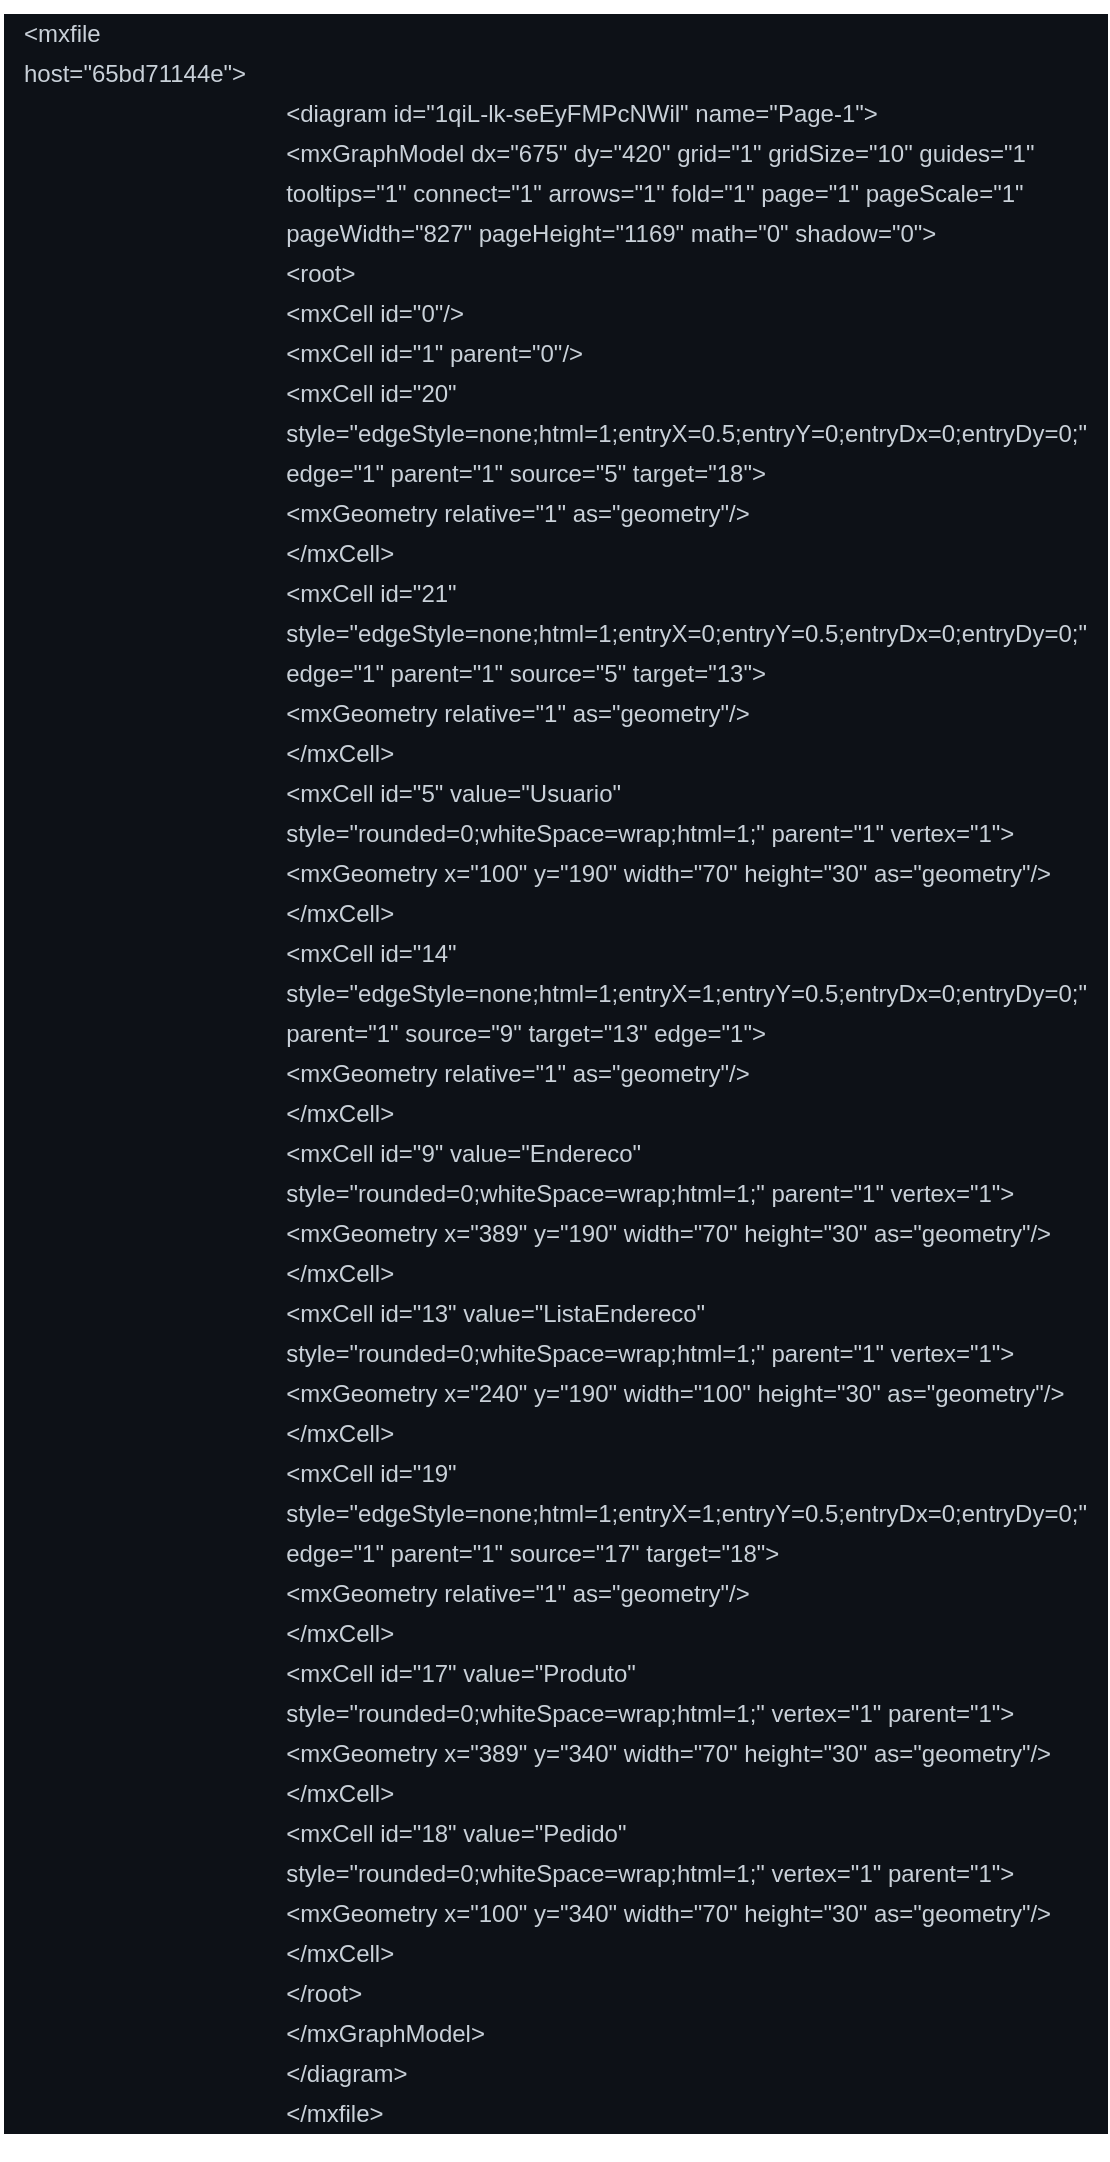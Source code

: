 <mxfile>
    <diagram id="JkzNbfAQpRrgms4FYXLM" name="Page-1">
        <mxGraphModel dx="453" dy="478" grid="1" gridSize="10" guides="1" tooltips="1" connect="1" arrows="1" fold="1" page="1" pageScale="1" pageWidth="827" pageHeight="1169" math="0" shadow="0">
            <root>
                <mxCell id="0"/>
                <mxCell id="1" parent="0"/>
                <mxCell id="3" value="&lt;table class=&quot;highlight tab-size js-file-line-container js-code-nav-container js-tagsearch-file&quot; style=&quot;box-sizing: border-box; border-spacing: 0px; border-collapse: collapse; color: rgb(201, 209, 217); font-size: 14px; font-style: normal; font-weight: 400; letter-spacing: normal; text-transform: none; word-spacing: 0px; background-color: rgb(13, 17, 23);&quot;&gt;&lt;tbody style=&quot;box-sizing: border-box&quot;&gt;&lt;tr style=&quot;box-sizing: border-box&quot;&gt;&lt;td id=&quot;LC1&quot; class=&quot;blob-code blob-code-inner js-file-line&quot; style=&quot;box-sizing: border-box; padding: 0px 10px; position: relative; line-height: 20px; vertical-align: top; display: table-cell; overflow: visible; font-size: 12px;&quot;&gt;&amp;lt;mxfile host=&quot;65bd71144e&quot;&amp;gt;&lt;/td&gt;&lt;/tr&gt;&lt;tr style=&quot;box-sizing: border-box ; background-color: transparent&quot;&gt;&lt;td id=&quot;L2&quot; class=&quot;blob-num js-line-number js-code-nav-line-number js-blob-rnum&quot; style=&quot;box-sizing: border-box; padding: 0px 10px; position: relative; width: 50px; min-width: 50px; font-size: 12px; line-height: 20px; text-align: right; vertical-align: top; cursor: pointer;&quot;&gt;&lt;/td&gt;&lt;td id=&quot;LC2&quot; class=&quot;blob-code blob-code-inner js-file-line&quot; style=&quot;box-sizing: border-box; padding: 0px 10px; position: relative; line-height: 20px; vertical-align: top; display: table-cell; overflow: visible; font-size: 12px;&quot;&gt;    &amp;lt;diagram id=&quot;1qiL-lk-seEyFMPcNWil&quot; name=&quot;Page-1&quot;&amp;gt;&lt;/td&gt;&lt;/tr&gt;&lt;tr style=&quot;box-sizing: border-box&quot;&gt;&lt;td id=&quot;L3&quot; class=&quot;blob-num js-line-number js-code-nav-line-number js-blob-rnum&quot; style=&quot;box-sizing: border-box; padding: 0px 10px; position: relative; width: 50px; min-width: 50px; font-size: 12px; line-height: 20px; text-align: right; vertical-align: top; cursor: pointer;&quot;&gt;&lt;/td&gt;&lt;td id=&quot;LC3&quot; class=&quot;blob-code blob-code-inner js-file-line&quot; style=&quot;box-sizing: border-box; padding: 0px 10px; position: relative; line-height: 20px; vertical-align: top; display: table-cell; overflow: visible; font-size: 12px;&quot;&gt;        &amp;lt;mxGraphModel dx=&quot;675&quot; dy=&quot;420&quot; grid=&quot;1&quot; gridSize=&quot;10&quot; guides=&quot;1&quot; tooltips=&quot;1&quot; connect=&quot;1&quot; arrows=&quot;1&quot; fold=&quot;1&quot; page=&quot;1&quot; pageScale=&quot;1&quot; pageWidth=&quot;827&quot; pageHeight=&quot;1169&quot; math=&quot;0&quot; shadow=&quot;0&quot;&amp;gt;&lt;/td&gt;&lt;/tr&gt;&lt;tr style=&quot;box-sizing: border-box ; background-color: transparent&quot;&gt;&lt;td id=&quot;L4&quot; class=&quot;blob-num js-line-number js-code-nav-line-number js-blob-rnum&quot; style=&quot;box-sizing: border-box; padding: 0px 10px; position: relative; width: 50px; min-width: 50px; font-size: 12px; line-height: 20px; text-align: right; vertical-align: top; cursor: pointer;&quot;&gt;&lt;/td&gt;&lt;td id=&quot;LC4&quot; class=&quot;blob-code blob-code-inner js-file-line&quot; style=&quot;box-sizing: border-box; padding: 0px 10px; position: relative; line-height: 20px; vertical-align: top; display: table-cell; overflow: visible; font-size: 12px;&quot;&gt;            &amp;lt;root&amp;gt;&lt;/td&gt;&lt;/tr&gt;&lt;tr style=&quot;box-sizing: border-box&quot;&gt;&lt;td id=&quot;L5&quot; class=&quot;blob-num js-line-number js-code-nav-line-number js-blob-rnum&quot; style=&quot;box-sizing: border-box; padding: 0px 10px; position: relative; width: 50px; min-width: 50px; font-size: 12px; line-height: 20px; text-align: right; vertical-align: top; cursor: pointer;&quot;&gt;&lt;/td&gt;&lt;td id=&quot;LC5&quot; class=&quot;blob-code blob-code-inner js-file-line&quot; style=&quot;box-sizing: border-box; padding: 0px 10px; position: relative; line-height: 20px; vertical-align: top; display: table-cell; overflow: visible; font-size: 12px;&quot;&gt;                &amp;lt;mxCell id=&quot;0&quot;/&amp;gt;&lt;/td&gt;&lt;/tr&gt;&lt;tr style=&quot;box-sizing: border-box ; background-color: transparent&quot;&gt;&lt;td id=&quot;L6&quot; class=&quot;blob-num js-line-number js-code-nav-line-number js-blob-rnum&quot; style=&quot;box-sizing: border-box; padding: 0px 10px; position: relative; width: 50px; min-width: 50px; font-size: 12px; line-height: 20px; text-align: right; vertical-align: top; cursor: pointer;&quot;&gt;&lt;/td&gt;&lt;td id=&quot;LC6&quot; class=&quot;blob-code blob-code-inner js-file-line&quot; style=&quot;box-sizing: border-box; padding: 0px 10px; position: relative; line-height: 20px; vertical-align: top; display: table-cell; overflow: visible; font-size: 12px;&quot;&gt;                &amp;lt;mxCell id=&quot;1&quot; parent=&quot;0&quot;/&amp;gt;&lt;/td&gt;&lt;/tr&gt;&lt;tr style=&quot;box-sizing: border-box&quot;&gt;&lt;td id=&quot;L7&quot; class=&quot;blob-num js-line-number js-code-nav-line-number js-blob-rnum&quot; style=&quot;box-sizing: border-box; padding: 0px 10px; position: relative; width: 50px; min-width: 50px; font-size: 12px; line-height: 20px; text-align: right; vertical-align: top; cursor: pointer;&quot;&gt;&lt;/td&gt;&lt;td id=&quot;LC7&quot; class=&quot;blob-code blob-code-inner js-file-line&quot; style=&quot;box-sizing: border-box; padding: 0px 10px; position: relative; line-height: 20px; vertical-align: top; display: table-cell; overflow: visible; font-size: 12px;&quot;&gt;                &amp;lt;mxCell id=&quot;20&quot; style=&quot;edgeStyle=none;html=1;entryX=0.5;entryY=0;entryDx=0;entryDy=0;&quot; edge=&quot;1&quot; parent=&quot;1&quot; source=&quot;5&quot; target=&quot;18&quot;&amp;gt;&lt;/td&gt;&lt;/tr&gt;&lt;tr style=&quot;box-sizing: border-box ; background-color: transparent&quot;&gt;&lt;td id=&quot;L8&quot; class=&quot;blob-num js-line-number js-code-nav-line-number js-blob-rnum&quot; style=&quot;box-sizing: border-box; padding: 0px 10px; position: relative; width: 50px; min-width: 50px; font-size: 12px; line-height: 20px; text-align: right; vertical-align: top; cursor: pointer;&quot;&gt;&lt;/td&gt;&lt;td id=&quot;LC8&quot; class=&quot;blob-code blob-code-inner js-file-line&quot; style=&quot;box-sizing: border-box; padding: 0px 10px; position: relative; line-height: 20px; vertical-align: top; display: table-cell; overflow: visible; font-size: 12px;&quot;&gt;                    &amp;lt;mxGeometry relative=&quot;1&quot; as=&quot;geometry&quot;/&amp;gt;&lt;/td&gt;&lt;/tr&gt;&lt;tr style=&quot;box-sizing: border-box&quot;&gt;&lt;td id=&quot;L9&quot; class=&quot;blob-num js-line-number js-code-nav-line-number js-blob-rnum&quot; style=&quot;box-sizing: border-box; padding: 0px 10px; position: relative; width: 50px; min-width: 50px; font-size: 12px; line-height: 20px; text-align: right; vertical-align: top; cursor: pointer;&quot;&gt;&lt;/td&gt;&lt;td id=&quot;LC9&quot; class=&quot;blob-code blob-code-inner js-file-line&quot; style=&quot;box-sizing: border-box; padding: 0px 10px; position: relative; line-height: 20px; vertical-align: top; display: table-cell; overflow: visible; font-size: 12px;&quot;&gt;                &amp;lt;/mxCell&amp;gt;&lt;/td&gt;&lt;/tr&gt;&lt;tr style=&quot;box-sizing: border-box ; background-color: transparent&quot;&gt;&lt;td id=&quot;L10&quot; class=&quot;blob-num js-line-number js-code-nav-line-number js-blob-rnum&quot; style=&quot;box-sizing: border-box; padding: 0px 10px; position: relative; width: 50px; min-width: 50px; font-size: 12px; line-height: 20px; text-align: right; vertical-align: top; cursor: pointer;&quot;&gt;&lt;/td&gt;&lt;td id=&quot;LC10&quot; class=&quot;blob-code blob-code-inner js-file-line&quot; style=&quot;box-sizing: border-box; padding: 0px 10px; position: relative; line-height: 20px; vertical-align: top; display: table-cell; overflow: visible; font-size: 12px;&quot;&gt;                &amp;lt;mxCell id=&quot;21&quot; style=&quot;edgeStyle=none;html=1;entryX=0;entryY=0.5;entryDx=0;entryDy=0;&quot; edge=&quot;1&quot; parent=&quot;1&quot; source=&quot;5&quot; target=&quot;13&quot;&amp;gt;&lt;/td&gt;&lt;/tr&gt;&lt;tr style=&quot;box-sizing: border-box&quot;&gt;&lt;td id=&quot;L11&quot; class=&quot;blob-num js-line-number js-code-nav-line-number js-blob-rnum&quot; style=&quot;box-sizing: border-box; padding: 0px 10px; position: relative; width: 50px; min-width: 50px; font-size: 12px; line-height: 20px; text-align: right; vertical-align: top; cursor: pointer;&quot;&gt;&lt;/td&gt;&lt;td id=&quot;LC11&quot; class=&quot;blob-code blob-code-inner js-file-line&quot; style=&quot;box-sizing: border-box; padding: 0px 10px; position: relative; line-height: 20px; vertical-align: top; display: table-cell; overflow: visible; font-size: 12px;&quot;&gt;                    &amp;lt;mxGeometry relative=&quot;1&quot; as=&quot;geometry&quot;/&amp;gt;&lt;/td&gt;&lt;/tr&gt;&lt;tr style=&quot;box-sizing: border-box ; background-color: transparent&quot;&gt;&lt;td id=&quot;L12&quot; class=&quot;blob-num js-line-number js-code-nav-line-number js-blob-rnum&quot; style=&quot;box-sizing: border-box; padding: 0px 10px; position: relative; width: 50px; min-width: 50px; font-size: 12px; line-height: 20px; text-align: right; vertical-align: top; cursor: pointer;&quot;&gt;&lt;/td&gt;&lt;td id=&quot;LC12&quot; class=&quot;blob-code blob-code-inner js-file-line&quot; style=&quot;box-sizing: border-box; padding: 0px 10px; position: relative; line-height: 20px; vertical-align: top; display: table-cell; overflow: visible; font-size: 12px;&quot;&gt;                &amp;lt;/mxCell&amp;gt;&lt;/td&gt;&lt;/tr&gt;&lt;tr style=&quot;box-sizing: border-box&quot;&gt;&lt;td id=&quot;L13&quot; class=&quot;blob-num js-line-number js-code-nav-line-number js-blob-rnum&quot; style=&quot;box-sizing: border-box; padding: 0px 10px; position: relative; width: 50px; min-width: 50px; font-size: 12px; line-height: 20px; text-align: right; vertical-align: top; cursor: pointer;&quot;&gt;&lt;/td&gt;&lt;td id=&quot;LC13&quot; class=&quot;blob-code blob-code-inner js-file-line&quot; style=&quot;box-sizing: border-box; padding: 0px 10px; position: relative; line-height: 20px; vertical-align: top; display: table-cell; overflow: visible; font-size: 12px;&quot;&gt;                &amp;lt;mxCell id=&quot;5&quot; value=&quot;Usuario&quot; style=&quot;rounded=0;whiteSpace=wrap;html=1;&quot; parent=&quot;1&quot; vertex=&quot;1&quot;&amp;gt;&lt;/td&gt;&lt;/tr&gt;&lt;tr style=&quot;box-sizing: border-box ; background-color: transparent&quot;&gt;&lt;td id=&quot;L14&quot; class=&quot;blob-num js-line-number js-code-nav-line-number js-blob-rnum&quot; style=&quot;box-sizing: border-box; padding: 0px 10px; position: relative; width: 50px; min-width: 50px; font-size: 12px; line-height: 20px; text-align: right; vertical-align: top; cursor: pointer;&quot;&gt;&lt;/td&gt;&lt;td id=&quot;LC14&quot; class=&quot;blob-code blob-code-inner js-file-line&quot; style=&quot;box-sizing: border-box; padding: 0px 10px; position: relative; line-height: 20px; vertical-align: top; display: table-cell; overflow: visible; font-size: 12px;&quot;&gt;                    &amp;lt;mxGeometry x=&quot;100&quot; y=&quot;190&quot; width=&quot;70&quot; height=&quot;30&quot; as=&quot;geometry&quot;/&amp;gt;&lt;/td&gt;&lt;/tr&gt;&lt;tr style=&quot;box-sizing: border-box&quot;&gt;&lt;td id=&quot;L15&quot; class=&quot;blob-num js-line-number js-code-nav-line-number js-blob-rnum&quot; style=&quot;box-sizing: border-box; padding: 0px 10px; position: relative; width: 50px; min-width: 50px; font-size: 12px; line-height: 20px; text-align: right; vertical-align: top; cursor: pointer;&quot;&gt;&lt;/td&gt;&lt;td id=&quot;LC15&quot; class=&quot;blob-code blob-code-inner js-file-line&quot; style=&quot;box-sizing: border-box; padding: 0px 10px; position: relative; line-height: 20px; vertical-align: top; display: table-cell; overflow: visible; font-size: 12px;&quot;&gt;                &amp;lt;/mxCell&amp;gt;&lt;/td&gt;&lt;/tr&gt;&lt;tr style=&quot;box-sizing: border-box ; background-color: transparent&quot;&gt;&lt;td id=&quot;L16&quot; class=&quot;blob-num js-line-number js-code-nav-line-number js-blob-rnum&quot; style=&quot;box-sizing: border-box; padding: 0px 10px; position: relative; width: 50px; min-width: 50px; font-size: 12px; line-height: 20px; text-align: right; vertical-align: top; cursor: pointer;&quot;&gt;&lt;/td&gt;&lt;td id=&quot;LC16&quot; class=&quot;blob-code blob-code-inner js-file-line&quot; style=&quot;box-sizing: border-box; padding: 0px 10px; position: relative; line-height: 20px; vertical-align: top; display: table-cell; overflow: visible; font-size: 12px;&quot;&gt;                &amp;lt;mxCell id=&quot;14&quot; style=&quot;edgeStyle=none;html=1;entryX=1;entryY=0.5;entryDx=0;entryDy=0;&quot; parent=&quot;1&quot; source=&quot;9&quot; target=&quot;13&quot; edge=&quot;1&quot;&amp;gt;&lt;/td&gt;&lt;/tr&gt;&lt;tr style=&quot;box-sizing: border-box&quot;&gt;&lt;td id=&quot;L17&quot; class=&quot;blob-num js-line-number js-code-nav-line-number js-blob-rnum&quot; style=&quot;box-sizing: border-box; padding: 0px 10px; position: relative; width: 50px; min-width: 50px; font-size: 12px; line-height: 20px; text-align: right; vertical-align: top; cursor: pointer;&quot;&gt;&lt;/td&gt;&lt;td id=&quot;LC17&quot; class=&quot;blob-code blob-code-inner js-file-line&quot; style=&quot;box-sizing: border-box; padding: 0px 10px; position: relative; line-height: 20px; vertical-align: top; display: table-cell; overflow: visible; font-size: 12px;&quot;&gt;                    &amp;lt;mxGeometry relative=&quot;1&quot; as=&quot;geometry&quot;/&amp;gt;&lt;/td&gt;&lt;/tr&gt;&lt;tr style=&quot;box-sizing: border-box ; background-color: transparent&quot;&gt;&lt;td id=&quot;L18&quot; class=&quot;blob-num js-line-number js-code-nav-line-number js-blob-rnum&quot; style=&quot;box-sizing: border-box; padding: 0px 10px; position: relative; width: 50px; min-width: 50px; font-size: 12px; line-height: 20px; text-align: right; vertical-align: top; cursor: pointer;&quot;&gt;&lt;/td&gt;&lt;td id=&quot;LC18&quot; class=&quot;blob-code blob-code-inner js-file-line&quot; style=&quot;box-sizing: border-box; padding: 0px 10px; position: relative; line-height: 20px; vertical-align: top; display: table-cell; overflow: visible; font-size: 12px;&quot;&gt;                &amp;lt;/mxCell&amp;gt;&lt;/td&gt;&lt;/tr&gt;&lt;tr style=&quot;box-sizing: border-box&quot;&gt;&lt;td id=&quot;L19&quot; class=&quot;blob-num js-line-number js-code-nav-line-number js-blob-rnum&quot; style=&quot;box-sizing: border-box; padding: 0px 10px; position: relative; width: 50px; min-width: 50px; font-size: 12px; line-height: 20px; text-align: right; vertical-align: top; cursor: pointer;&quot;&gt;&lt;/td&gt;&lt;td id=&quot;LC19&quot; class=&quot;blob-code blob-code-inner js-file-line&quot; style=&quot;box-sizing: border-box; padding: 0px 10px; position: relative; line-height: 20px; vertical-align: top; display: table-cell; overflow: visible; font-size: 12px;&quot;&gt;                &amp;lt;mxCell id=&quot;9&quot; value=&quot;Endereco&quot; style=&quot;rounded=0;whiteSpace=wrap;html=1;&quot; parent=&quot;1&quot; vertex=&quot;1&quot;&amp;gt;&lt;/td&gt;&lt;/tr&gt;&lt;tr style=&quot;box-sizing: border-box ; background-color: transparent&quot;&gt;&lt;td id=&quot;L20&quot; class=&quot;blob-num js-line-number js-code-nav-line-number js-blob-rnum&quot; style=&quot;box-sizing: border-box; padding: 0px 10px; position: relative; width: 50px; min-width: 50px; font-size: 12px; line-height: 20px; text-align: right; vertical-align: top; cursor: pointer;&quot;&gt;&lt;/td&gt;&lt;td id=&quot;LC20&quot; class=&quot;blob-code blob-code-inner js-file-line&quot; style=&quot;box-sizing: border-box; padding: 0px 10px; position: relative; line-height: 20px; vertical-align: top; display: table-cell; overflow: visible; font-size: 12px;&quot;&gt;                    &amp;lt;mxGeometry x=&quot;389&quot; y=&quot;190&quot; width=&quot;70&quot; height=&quot;30&quot; as=&quot;geometry&quot;/&amp;gt;&lt;/td&gt;&lt;/tr&gt;&lt;tr style=&quot;box-sizing: border-box&quot;&gt;&lt;td id=&quot;L21&quot; class=&quot;blob-num js-line-number js-code-nav-line-number js-blob-rnum&quot; style=&quot;box-sizing: border-box; padding: 0px 10px; position: relative; width: 50px; min-width: 50px; font-size: 12px; line-height: 20px; text-align: right; vertical-align: top; cursor: pointer;&quot;&gt;&lt;/td&gt;&lt;td id=&quot;LC21&quot; class=&quot;blob-code blob-code-inner js-file-line&quot; style=&quot;box-sizing: border-box; padding: 0px 10px; position: relative; line-height: 20px; vertical-align: top; display: table-cell; overflow: visible; font-size: 12px;&quot;&gt;                &amp;lt;/mxCell&amp;gt;&lt;/td&gt;&lt;/tr&gt;&lt;tr style=&quot;box-sizing: border-box ; background-color: transparent&quot;&gt;&lt;td id=&quot;L22&quot; class=&quot;blob-num js-line-number js-code-nav-line-number js-blob-rnum&quot; style=&quot;box-sizing: border-box; padding: 0px 10px; position: relative; width: 50px; min-width: 50px; font-size: 12px; line-height: 20px; text-align: right; vertical-align: top; cursor: pointer;&quot;&gt;&lt;/td&gt;&lt;td id=&quot;LC22&quot; class=&quot;blob-code blob-code-inner js-file-line&quot; style=&quot;box-sizing: border-box; padding: 0px 10px; position: relative; line-height: 20px; vertical-align: top; display: table-cell; overflow: visible; font-size: 12px;&quot;&gt;                &amp;lt;mxCell id=&quot;13&quot; value=&quot;ListaEndereco&quot; style=&quot;rounded=0;whiteSpace=wrap;html=1;&quot; parent=&quot;1&quot; vertex=&quot;1&quot;&amp;gt;&lt;/td&gt;&lt;/tr&gt;&lt;tr style=&quot;box-sizing: border-box&quot;&gt;&lt;td id=&quot;L23&quot; class=&quot;blob-num js-line-number js-code-nav-line-number js-blob-rnum&quot; style=&quot;box-sizing: border-box; padding: 0px 10px; position: relative; width: 50px; min-width: 50px; font-size: 12px; line-height: 20px; text-align: right; vertical-align: top; cursor: pointer;&quot;&gt;&lt;/td&gt;&lt;td id=&quot;LC23&quot; class=&quot;blob-code blob-code-inner js-file-line&quot; style=&quot;box-sizing: border-box; padding: 0px 10px; position: relative; line-height: 20px; vertical-align: top; display: table-cell; overflow: visible; font-size: 12px;&quot;&gt;                    &amp;lt;mxGeometry x=&quot;240&quot; y=&quot;190&quot; width=&quot;100&quot; height=&quot;30&quot; as=&quot;geometry&quot;/&amp;gt;&lt;/td&gt;&lt;/tr&gt;&lt;tr style=&quot;box-sizing: border-box ; background-color: transparent&quot;&gt;&lt;td id=&quot;L24&quot; class=&quot;blob-num js-line-number js-code-nav-line-number js-blob-rnum&quot; style=&quot;box-sizing: border-box; padding: 0px 10px; position: relative; width: 50px; min-width: 50px; font-size: 12px; line-height: 20px; text-align: right; vertical-align: top; cursor: pointer;&quot;&gt;&lt;/td&gt;&lt;td id=&quot;LC24&quot; class=&quot;blob-code blob-code-inner js-file-line&quot; style=&quot;box-sizing: border-box; padding: 0px 10px; position: relative; line-height: 20px; vertical-align: top; display: table-cell; overflow: visible; font-size: 12px;&quot;&gt;                &amp;lt;/mxCell&amp;gt;&lt;/td&gt;&lt;/tr&gt;&lt;tr style=&quot;box-sizing: border-box&quot;&gt;&lt;td id=&quot;L25&quot; class=&quot;blob-num js-line-number js-code-nav-line-number js-blob-rnum&quot; style=&quot;box-sizing: border-box; padding: 0px 10px; position: relative; width: 50px; min-width: 50px; font-size: 12px; line-height: 20px; text-align: right; vertical-align: top; cursor: pointer;&quot;&gt;&lt;/td&gt;&lt;td id=&quot;LC25&quot; class=&quot;blob-code blob-code-inner js-file-line&quot; style=&quot;box-sizing: border-box; padding: 0px 10px; position: relative; line-height: 20px; vertical-align: top; display: table-cell; overflow: visible; font-size: 12px;&quot;&gt;                &amp;lt;mxCell id=&quot;19&quot; style=&quot;edgeStyle=none;html=1;entryX=1;entryY=0.5;entryDx=0;entryDy=0;&quot; edge=&quot;1&quot; parent=&quot;1&quot; source=&quot;17&quot; target=&quot;18&quot;&amp;gt;&lt;/td&gt;&lt;/tr&gt;&lt;tr style=&quot;box-sizing: border-box ; background-color: transparent&quot;&gt;&lt;td id=&quot;L26&quot; class=&quot;blob-num js-line-number js-code-nav-line-number js-blob-rnum&quot; style=&quot;box-sizing: border-box; padding: 0px 10px; position: relative; width: 50px; min-width: 50px; font-size: 12px; line-height: 20px; text-align: right; vertical-align: top; cursor: pointer;&quot;&gt;&lt;/td&gt;&lt;td id=&quot;LC26&quot; class=&quot;blob-code blob-code-inner js-file-line&quot; style=&quot;box-sizing: border-box; padding: 0px 10px; position: relative; line-height: 20px; vertical-align: top; display: table-cell; overflow: visible; font-size: 12px;&quot;&gt;                    &amp;lt;mxGeometry relative=&quot;1&quot; as=&quot;geometry&quot;/&amp;gt;&lt;/td&gt;&lt;/tr&gt;&lt;tr style=&quot;box-sizing: border-box&quot;&gt;&lt;td id=&quot;L27&quot; class=&quot;blob-num js-line-number js-code-nav-line-number js-blob-rnum&quot; style=&quot;box-sizing: border-box; padding: 0px 10px; position: relative; width: 50px; min-width: 50px; font-size: 12px; line-height: 20px; text-align: right; vertical-align: top; cursor: pointer;&quot;&gt;&lt;/td&gt;&lt;td id=&quot;LC27&quot; class=&quot;blob-code blob-code-inner js-file-line&quot; style=&quot;box-sizing: border-box; padding: 0px 10px; position: relative; line-height: 20px; vertical-align: top; display: table-cell; overflow: visible; font-size: 12px;&quot;&gt;                &amp;lt;/mxCell&amp;gt;&lt;/td&gt;&lt;/tr&gt;&lt;tr style=&quot;box-sizing: border-box ; background-color: transparent&quot;&gt;&lt;td id=&quot;L28&quot; class=&quot;blob-num js-line-number js-code-nav-line-number js-blob-rnum&quot; style=&quot;box-sizing: border-box; padding: 0px 10px; position: relative; width: 50px; min-width: 50px; font-size: 12px; line-height: 20px; text-align: right; vertical-align: top; cursor: pointer;&quot;&gt;&lt;/td&gt;&lt;td id=&quot;LC28&quot; class=&quot;blob-code blob-code-inner js-file-line&quot; style=&quot;box-sizing: border-box; padding: 0px 10px; position: relative; line-height: 20px; vertical-align: top; display: table-cell; overflow: visible; font-size: 12px;&quot;&gt;                &amp;lt;mxCell id=&quot;17&quot; value=&quot;Produto&quot; style=&quot;rounded=0;whiteSpace=wrap;html=1;&quot; vertex=&quot;1&quot; parent=&quot;1&quot;&amp;gt;&lt;/td&gt;&lt;/tr&gt;&lt;tr style=&quot;box-sizing: border-box&quot;&gt;&lt;td id=&quot;L29&quot; class=&quot;blob-num js-line-number js-code-nav-line-number js-blob-rnum&quot; style=&quot;box-sizing: border-box; padding: 0px 10px; position: relative; width: 50px; min-width: 50px; font-size: 12px; line-height: 20px; text-align: right; vertical-align: top; cursor: pointer;&quot;&gt;&lt;/td&gt;&lt;td id=&quot;LC29&quot; class=&quot;blob-code blob-code-inner js-file-line&quot; style=&quot;box-sizing: border-box; padding: 0px 10px; position: relative; line-height: 20px; vertical-align: top; display: table-cell; overflow: visible; font-size: 12px;&quot;&gt;                    &amp;lt;mxGeometry x=&quot;389&quot; y=&quot;340&quot; width=&quot;70&quot; height=&quot;30&quot; as=&quot;geometry&quot;/&amp;gt;&lt;/td&gt;&lt;/tr&gt;&lt;tr style=&quot;box-sizing: border-box ; background-color: transparent&quot;&gt;&lt;td id=&quot;L30&quot; class=&quot;blob-num js-line-number js-code-nav-line-number js-blob-rnum&quot; style=&quot;box-sizing: border-box; padding: 0px 10px; position: relative; width: 50px; min-width: 50px; font-size: 12px; line-height: 20px; text-align: right; vertical-align: top; cursor: pointer;&quot;&gt;&lt;/td&gt;&lt;td id=&quot;LC30&quot; class=&quot;blob-code blob-code-inner js-file-line&quot; style=&quot;box-sizing: border-box; padding: 0px 10px; position: relative; line-height: 20px; vertical-align: top; display: table-cell; overflow: visible; font-size: 12px;&quot;&gt;                &amp;lt;/mxCell&amp;gt;&lt;/td&gt;&lt;/tr&gt;&lt;tr style=&quot;box-sizing: border-box&quot;&gt;&lt;td id=&quot;L31&quot; class=&quot;blob-num js-line-number js-code-nav-line-number js-blob-rnum&quot; style=&quot;box-sizing: border-box; padding: 0px 10px; position: relative; width: 50px; min-width: 50px; font-size: 12px; line-height: 20px; text-align: right; vertical-align: top; cursor: pointer;&quot;&gt;&lt;/td&gt;&lt;td id=&quot;LC31&quot; class=&quot;blob-code blob-code-inner js-file-line&quot; style=&quot;box-sizing: border-box; padding: 0px 10px; position: relative; line-height: 20px; vertical-align: top; display: table-cell; overflow: visible; font-size: 12px;&quot;&gt;                &amp;lt;mxCell id=&quot;18&quot; value=&quot;Pedido&quot; style=&quot;rounded=0;whiteSpace=wrap;html=1;&quot; vertex=&quot;1&quot; parent=&quot;1&quot;&amp;gt;&lt;/td&gt;&lt;/tr&gt;&lt;tr style=&quot;box-sizing: border-box ; background-color: transparent&quot;&gt;&lt;td id=&quot;L32&quot; class=&quot;blob-num js-line-number js-code-nav-line-number js-blob-rnum&quot; style=&quot;box-sizing: border-box; padding: 0px 10px; position: relative; width: 50px; min-width: 50px; font-size: 12px; line-height: 20px; text-align: right; vertical-align: top; cursor: pointer;&quot;&gt;&lt;/td&gt;&lt;td id=&quot;LC32&quot; class=&quot;blob-code blob-code-inner js-file-line&quot; style=&quot;box-sizing: border-box; padding: 0px 10px; position: relative; line-height: 20px; vertical-align: top; display: table-cell; overflow: visible; font-size: 12px;&quot;&gt;                    &amp;lt;mxGeometry x=&quot;100&quot; y=&quot;340&quot; width=&quot;70&quot; height=&quot;30&quot; as=&quot;geometry&quot;/&amp;gt;&lt;/td&gt;&lt;/tr&gt;&lt;tr style=&quot;box-sizing: border-box&quot;&gt;&lt;td id=&quot;L33&quot; class=&quot;blob-num js-line-number js-code-nav-line-number js-blob-rnum&quot; style=&quot;box-sizing: border-box; padding: 0px 10px; position: relative; width: 50px; min-width: 50px; font-size: 12px; line-height: 20px; text-align: right; vertical-align: top; cursor: pointer;&quot;&gt;&lt;/td&gt;&lt;td id=&quot;LC33&quot; class=&quot;blob-code blob-code-inner js-file-line&quot; style=&quot;box-sizing: border-box; padding: 0px 10px; position: relative; line-height: 20px; vertical-align: top; display: table-cell; overflow: visible; font-size: 12px;&quot;&gt;                &amp;lt;/mxCell&amp;gt;&lt;/td&gt;&lt;/tr&gt;&lt;tr style=&quot;box-sizing: border-box ; background-color: transparent&quot;&gt;&lt;td id=&quot;L34&quot; class=&quot;blob-num js-line-number js-code-nav-line-number js-blob-rnum&quot; style=&quot;box-sizing: border-box; padding: 0px 10px; position: relative; width: 50px; min-width: 50px; font-size: 12px; line-height: 20px; text-align: right; vertical-align: top; cursor: pointer;&quot;&gt;&lt;/td&gt;&lt;td id=&quot;LC34&quot; class=&quot;blob-code blob-code-inner js-file-line&quot; style=&quot;box-sizing: border-box; padding: 0px 10px; position: relative; line-height: 20px; vertical-align: top; display: table-cell; overflow: visible; font-size: 12px;&quot;&gt;            &amp;lt;/root&amp;gt;&lt;/td&gt;&lt;/tr&gt;&lt;tr style=&quot;box-sizing: border-box&quot;&gt;&lt;td id=&quot;L35&quot; class=&quot;blob-num js-line-number js-code-nav-line-number js-blob-rnum&quot; style=&quot;box-sizing: border-box; padding: 0px 10px; position: relative; width: 50px; min-width: 50px; font-size: 12px; line-height: 20px; text-align: right; vertical-align: top; cursor: pointer;&quot;&gt;&lt;/td&gt;&lt;td id=&quot;LC35&quot; class=&quot;blob-code blob-code-inner js-file-line&quot; style=&quot;box-sizing: border-box; padding: 0px 10px; position: relative; line-height: 20px; vertical-align: top; display: table-cell; overflow: visible; font-size: 12px;&quot;&gt;        &amp;lt;/mxGraphModel&amp;gt;&lt;/td&gt;&lt;/tr&gt;&lt;tr style=&quot;box-sizing: border-box ; background-color: transparent&quot;&gt;&lt;td id=&quot;L36&quot; class=&quot;blob-num js-line-number js-code-nav-line-number js-blob-rnum&quot; style=&quot;box-sizing: border-box; padding: 0px 10px; position: relative; width: 50px; min-width: 50px; font-size: 12px; line-height: 20px; text-align: right; vertical-align: top; cursor: pointer;&quot;&gt;&lt;/td&gt;&lt;td id=&quot;LC36&quot; class=&quot;blob-code blob-code-inner js-file-line&quot; style=&quot;box-sizing: border-box; padding: 0px 10px; position: relative; line-height: 20px; vertical-align: top; display: table-cell; overflow: visible; font-size: 12px;&quot;&gt;    &amp;lt;/diagram&amp;gt;&lt;/td&gt;&lt;/tr&gt;&lt;tr style=&quot;box-sizing: border-box&quot;&gt;&lt;td id=&quot;L37&quot; class=&quot;blob-num js-line-number js-code-nav-line-number js-blob-rnum&quot; style=&quot;box-sizing: border-box; padding: 0px 10px; position: relative; width: 50px; min-width: 50px; font-size: 12px; line-height: 20px; text-align: right; vertical-align: top; cursor: pointer;&quot;&gt;&lt;/td&gt;&lt;td id=&quot;LC37&quot; class=&quot;blob-code blob-code-inner js-file-line&quot; style=&quot;box-sizing: border-box; padding: 0px 10px; position: relative; line-height: 20px; vertical-align: top; display: table-cell; overflow: visible; font-size: 12px;&quot;&gt;&amp;lt;/mxfile&amp;gt;&lt;/td&gt;&lt;/tr&gt;&lt;/tbody&gt;&lt;/table&gt;" style="text;whiteSpace=wrap;html=1;" vertex="1" parent="1">
                    <mxGeometry x="230" y="120" width="550" height="1080" as="geometry"/>
                </mxCell>
            </root>
        </mxGraphModel>
    </diagram>
</mxfile>